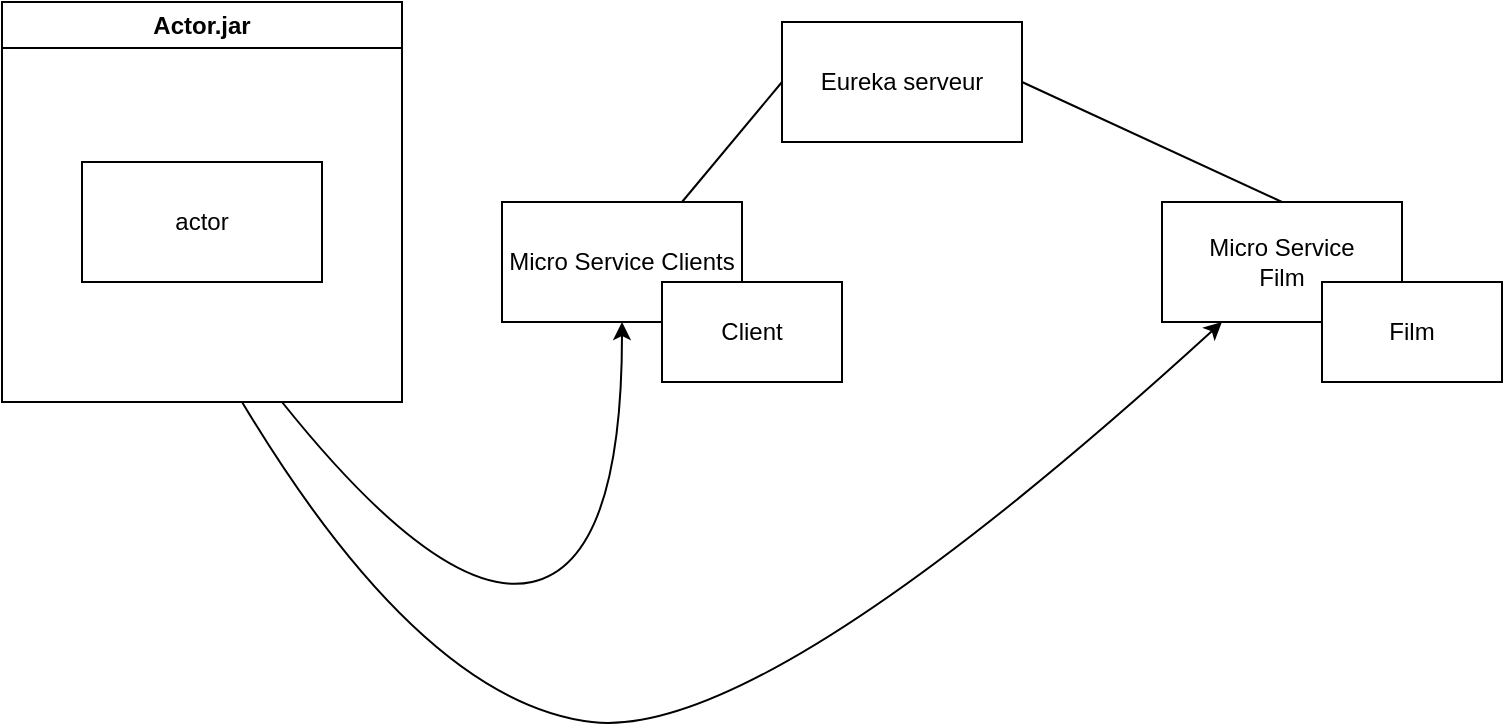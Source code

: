 <mxfile version="28.2.7">
  <diagram name="Page-1" id="xaepPVeMVHLdnXuHJ6hc">
    <mxGraphModel dx="983" dy="496" grid="1" gridSize="10" guides="1" tooltips="1" connect="1" arrows="1" fold="1" page="1" pageScale="1" pageWidth="850" pageHeight="1100" math="0" shadow="0">
      <root>
        <mxCell id="0" />
        <mxCell id="1" parent="0" />
        <mxCell id="WF85bpnIwKM6t9ZRjDKj-1" value="Eureka serveur" style="rounded=0;whiteSpace=wrap;html=1;" vertex="1" parent="1">
          <mxGeometry x="460" y="60" width="120" height="60" as="geometry" />
        </mxCell>
        <mxCell id="WF85bpnIwKM6t9ZRjDKj-2" value="Micro Service&lt;div&gt;Film&lt;/div&gt;" style="rounded=0;whiteSpace=wrap;html=1;" vertex="1" parent="1">
          <mxGeometry x="650" y="150" width="120" height="60" as="geometry" />
        </mxCell>
        <mxCell id="WF85bpnIwKM6t9ZRjDKj-3" value="Micro Service Clients" style="rounded=0;whiteSpace=wrap;html=1;" vertex="1" parent="1">
          <mxGeometry x="320" y="150" width="120" height="60" as="geometry" />
        </mxCell>
        <mxCell id="WF85bpnIwKM6t9ZRjDKj-6" value="" style="endArrow=none;html=1;rounded=0;exitX=0.75;exitY=0;exitDx=0;exitDy=0;entryX=0;entryY=0.5;entryDx=0;entryDy=0;" edge="1" parent="1" source="WF85bpnIwKM6t9ZRjDKj-3" target="WF85bpnIwKM6t9ZRjDKj-1">
          <mxGeometry width="50" height="50" relative="1" as="geometry">
            <mxPoint x="400" y="280" as="sourcePoint" />
            <mxPoint x="450" y="230" as="targetPoint" />
          </mxGeometry>
        </mxCell>
        <mxCell id="WF85bpnIwKM6t9ZRjDKj-7" value="" style="endArrow=none;html=1;rounded=0;exitX=0.5;exitY=0;exitDx=0;exitDy=0;entryX=1;entryY=0.5;entryDx=0;entryDy=0;" edge="1" parent="1" source="WF85bpnIwKM6t9ZRjDKj-2" target="WF85bpnIwKM6t9ZRjDKj-1">
          <mxGeometry width="50" height="50" relative="1" as="geometry">
            <mxPoint x="400" y="280" as="sourcePoint" />
            <mxPoint x="450" y="230" as="targetPoint" />
          </mxGeometry>
        </mxCell>
        <mxCell id="WF85bpnIwKM6t9ZRjDKj-11" value="Actor.jar" style="swimlane;whiteSpace=wrap;html=1;" vertex="1" parent="1">
          <mxGeometry x="70" y="50" width="200" height="200" as="geometry" />
        </mxCell>
        <mxCell id="WF85bpnIwKM6t9ZRjDKj-8" value="actor" style="rounded=0;whiteSpace=wrap;html=1;" vertex="1" parent="WF85bpnIwKM6t9ZRjDKj-11">
          <mxGeometry x="40" y="80" width="120" height="60" as="geometry" />
        </mxCell>
        <mxCell id="WF85bpnIwKM6t9ZRjDKj-12" value="" style="curved=1;endArrow=classic;html=1;rounded=0;entryX=0.5;entryY=1;entryDx=0;entryDy=0;" edge="1" parent="1" target="WF85bpnIwKM6t9ZRjDKj-3">
          <mxGeometry width="50" height="50" relative="1" as="geometry">
            <mxPoint x="210" y="250" as="sourcePoint" />
            <mxPoint x="450" y="230" as="targetPoint" />
            <Array as="points">
              <mxPoint x="290" y="350" />
              <mxPoint x="380" y="330" />
            </Array>
          </mxGeometry>
        </mxCell>
        <mxCell id="WF85bpnIwKM6t9ZRjDKj-13" value="" style="curved=1;endArrow=classic;html=1;rounded=0;entryX=0.25;entryY=1;entryDx=0;entryDy=0;" edge="1" parent="1" target="WF85bpnIwKM6t9ZRjDKj-2">
          <mxGeometry width="50" height="50" relative="1" as="geometry">
            <mxPoint x="190" y="250" as="sourcePoint" />
            <mxPoint x="380" y="260" as="targetPoint" />
            <Array as="points">
              <mxPoint x="280" y="400" />
              <mxPoint x="450" y="420" />
            </Array>
          </mxGeometry>
        </mxCell>
        <mxCell id="WF85bpnIwKM6t9ZRjDKj-10" value="Client" style="rounded=0;whiteSpace=wrap;html=1;" vertex="1" parent="1">
          <mxGeometry x="400" y="190" width="90" height="50" as="geometry" />
        </mxCell>
        <mxCell id="WF85bpnIwKM6t9ZRjDKj-9" value="Film" style="rounded=0;whiteSpace=wrap;html=1;" vertex="1" parent="1">
          <mxGeometry x="730" y="190" width="90" height="50" as="geometry" />
        </mxCell>
      </root>
    </mxGraphModel>
  </diagram>
</mxfile>
